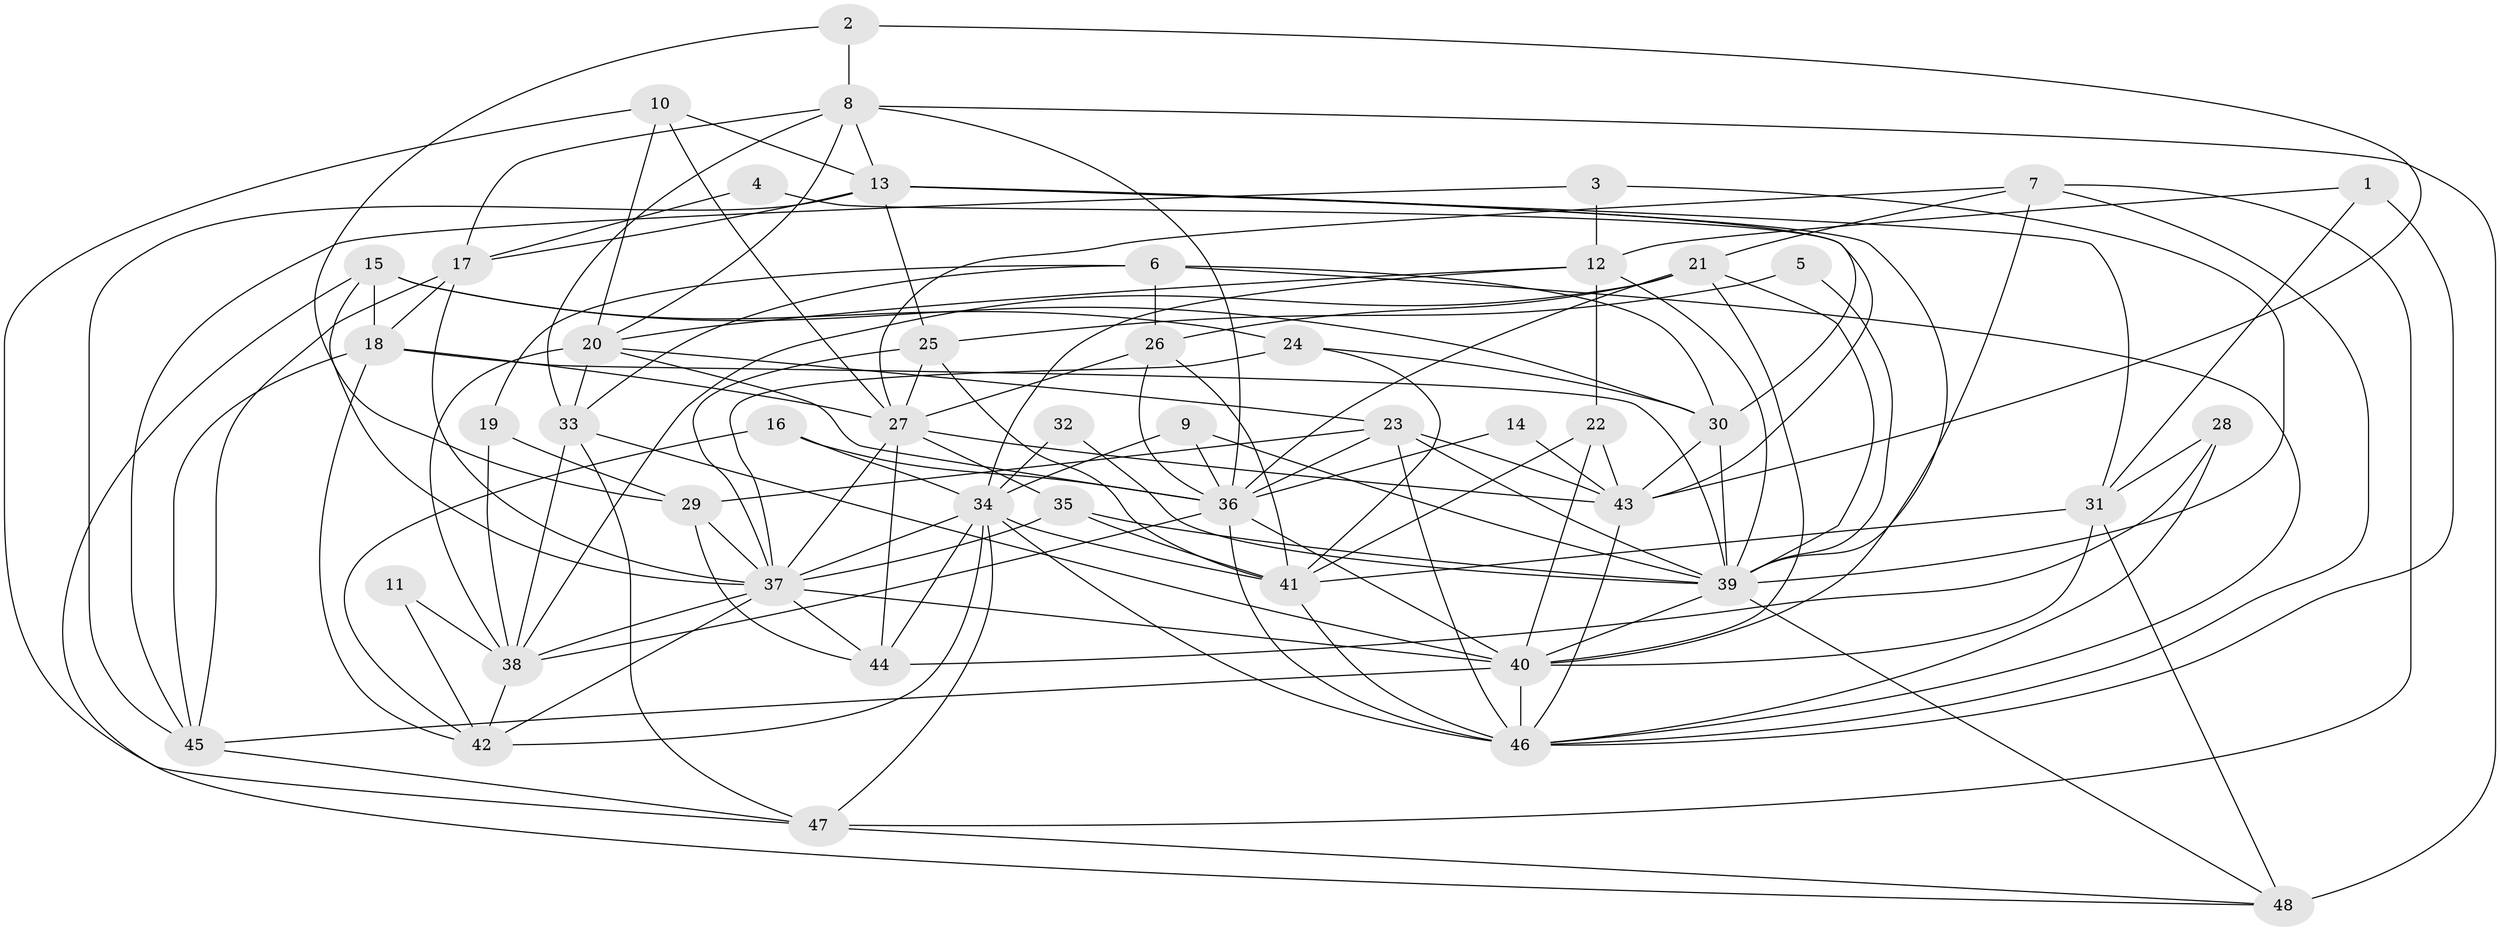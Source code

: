 // original degree distribution, {4: 0.21052631578947367, 3: 0.25263157894736843, 7: 0.042105263157894736, 2: 0.17894736842105263, 6: 0.09473684210526316, 5: 0.2, 9: 0.010526315789473684, 8: 0.010526315789473684}
// Generated by graph-tools (version 1.1) at 2025/26/03/09/25 03:26:15]
// undirected, 48 vertices, 137 edges
graph export_dot {
graph [start="1"]
  node [color=gray90,style=filled];
  1;
  2;
  3;
  4;
  5;
  6;
  7;
  8;
  9;
  10;
  11;
  12;
  13;
  14;
  15;
  16;
  17;
  18;
  19;
  20;
  21;
  22;
  23;
  24;
  25;
  26;
  27;
  28;
  29;
  30;
  31;
  32;
  33;
  34;
  35;
  36;
  37;
  38;
  39;
  40;
  41;
  42;
  43;
  44;
  45;
  46;
  47;
  48;
  1 -- 12 [weight=1.0];
  1 -- 31 [weight=1.0];
  1 -- 46 [weight=1.0];
  2 -- 8 [weight=1.0];
  2 -- 29 [weight=1.0];
  2 -- 43 [weight=1.0];
  3 -- 12 [weight=1.0];
  3 -- 39 [weight=1.0];
  3 -- 45 [weight=1.0];
  4 -- 17 [weight=1.0];
  4 -- 43 [weight=1.0];
  5 -- 25 [weight=1.0];
  5 -- 39 [weight=1.0];
  6 -- 19 [weight=1.0];
  6 -- 26 [weight=2.0];
  6 -- 30 [weight=1.0];
  6 -- 33 [weight=1.0];
  6 -- 46 [weight=1.0];
  7 -- 21 [weight=1.0];
  7 -- 27 [weight=1.0];
  7 -- 40 [weight=1.0];
  7 -- 46 [weight=1.0];
  7 -- 47 [weight=1.0];
  8 -- 13 [weight=1.0];
  8 -- 17 [weight=1.0];
  8 -- 20 [weight=1.0];
  8 -- 33 [weight=1.0];
  8 -- 36 [weight=1.0];
  8 -- 48 [weight=1.0];
  9 -- 34 [weight=1.0];
  9 -- 36 [weight=1.0];
  9 -- 39 [weight=1.0];
  10 -- 13 [weight=1.0];
  10 -- 20 [weight=1.0];
  10 -- 27 [weight=1.0];
  10 -- 47 [weight=1.0];
  11 -- 38 [weight=1.0];
  11 -- 42 [weight=1.0];
  12 -- 20 [weight=1.0];
  12 -- 22 [weight=1.0];
  12 -- 34 [weight=1.0];
  12 -- 39 [weight=1.0];
  13 -- 17 [weight=1.0];
  13 -- 25 [weight=2.0];
  13 -- 30 [weight=1.0];
  13 -- 31 [weight=1.0];
  13 -- 39 [weight=1.0];
  13 -- 45 [weight=1.0];
  14 -- 36 [weight=1.0];
  14 -- 43 [weight=1.0];
  15 -- 18 [weight=1.0];
  15 -- 24 [weight=1.0];
  15 -- 30 [weight=1.0];
  15 -- 37 [weight=1.0];
  15 -- 48 [weight=1.0];
  16 -- 34 [weight=1.0];
  16 -- 36 [weight=1.0];
  16 -- 42 [weight=1.0];
  17 -- 18 [weight=1.0];
  17 -- 37 [weight=1.0];
  17 -- 45 [weight=1.0];
  18 -- 27 [weight=1.0];
  18 -- 39 [weight=1.0];
  18 -- 42 [weight=1.0];
  18 -- 45 [weight=1.0];
  19 -- 29 [weight=1.0];
  19 -- 38 [weight=1.0];
  20 -- 23 [weight=1.0];
  20 -- 33 [weight=2.0];
  20 -- 36 [weight=1.0];
  20 -- 38 [weight=1.0];
  21 -- 26 [weight=1.0];
  21 -- 36 [weight=1.0];
  21 -- 38 [weight=1.0];
  21 -- 39 [weight=1.0];
  21 -- 40 [weight=1.0];
  22 -- 40 [weight=1.0];
  22 -- 41 [weight=1.0];
  22 -- 43 [weight=1.0];
  23 -- 29 [weight=1.0];
  23 -- 36 [weight=1.0];
  23 -- 39 [weight=1.0];
  23 -- 43 [weight=1.0];
  23 -- 46 [weight=1.0];
  24 -- 30 [weight=1.0];
  24 -- 37 [weight=1.0];
  24 -- 41 [weight=1.0];
  25 -- 27 [weight=1.0];
  25 -- 37 [weight=1.0];
  25 -- 41 [weight=1.0];
  26 -- 27 [weight=1.0];
  26 -- 36 [weight=1.0];
  26 -- 41 [weight=1.0];
  27 -- 35 [weight=1.0];
  27 -- 37 [weight=1.0];
  27 -- 43 [weight=1.0];
  27 -- 44 [weight=1.0];
  28 -- 31 [weight=1.0];
  28 -- 44 [weight=1.0];
  28 -- 46 [weight=1.0];
  29 -- 37 [weight=1.0];
  29 -- 44 [weight=1.0];
  30 -- 39 [weight=1.0];
  30 -- 43 [weight=1.0];
  31 -- 40 [weight=1.0];
  31 -- 41 [weight=1.0];
  31 -- 48 [weight=1.0];
  32 -- 34 [weight=1.0];
  32 -- 39 [weight=1.0];
  33 -- 38 [weight=1.0];
  33 -- 40 [weight=1.0];
  33 -- 47 [weight=1.0];
  34 -- 37 [weight=1.0];
  34 -- 41 [weight=1.0];
  34 -- 42 [weight=1.0];
  34 -- 44 [weight=1.0];
  34 -- 46 [weight=1.0];
  34 -- 47 [weight=1.0];
  35 -- 37 [weight=1.0];
  35 -- 39 [weight=1.0];
  35 -- 41 [weight=2.0];
  36 -- 38 [weight=1.0];
  36 -- 40 [weight=1.0];
  36 -- 46 [weight=1.0];
  37 -- 38 [weight=1.0];
  37 -- 40 [weight=1.0];
  37 -- 42 [weight=1.0];
  37 -- 44 [weight=1.0];
  38 -- 42 [weight=1.0];
  39 -- 40 [weight=1.0];
  39 -- 48 [weight=1.0];
  40 -- 45 [weight=1.0];
  40 -- 46 [weight=1.0];
  41 -- 46 [weight=2.0];
  43 -- 46 [weight=1.0];
  45 -- 47 [weight=1.0];
  47 -- 48 [weight=1.0];
}
